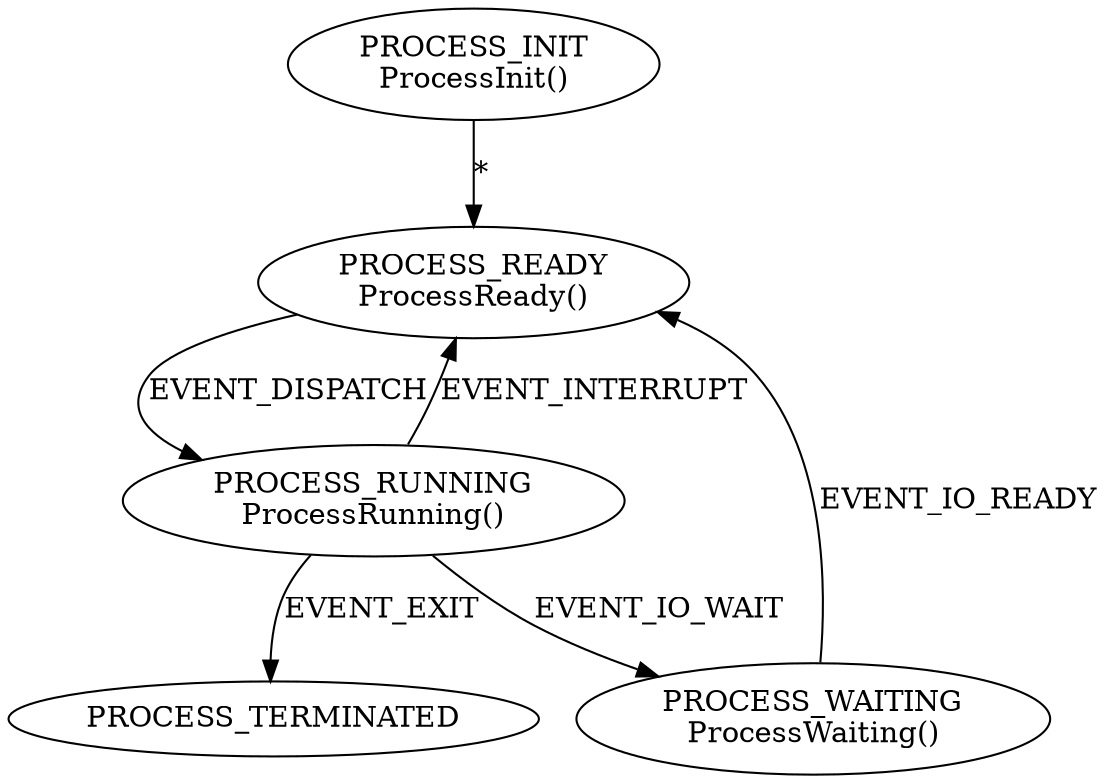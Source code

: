 
digraph {
	PROCESS_INIT[label="PROCESS_INIT\nProcessInit()\n"];
	PROCESS_INIT -> PROCESS_READY[label="*"];
	PROCESS_READY[label="PROCESS_READY\nProcessReady()\n"];
	PROCESS_READY -> PROCESS_RUNNING[label="EVENT_DISPATCH"];
	PROCESS_RUNNING[label="PROCESS_RUNNING\nProcessRunning()\n"];
	PROCESS_RUNNING -> PROCESS_READY[label="EVENT_INTERRUPT"];
	PROCESS_RUNNING -> PROCESS_WAITING[label="EVENT_IO_WAIT"];
	PROCESS_RUNNING -> PROCESS_TERMINATED[label="EVENT_EXIT"];
	PROCESS_WAITING[label="PROCESS_WAITING\nProcessWaiting()\n"];
	PROCESS_WAITING -> PROCESS_READY[label="EVENT_IO_READY"];
}